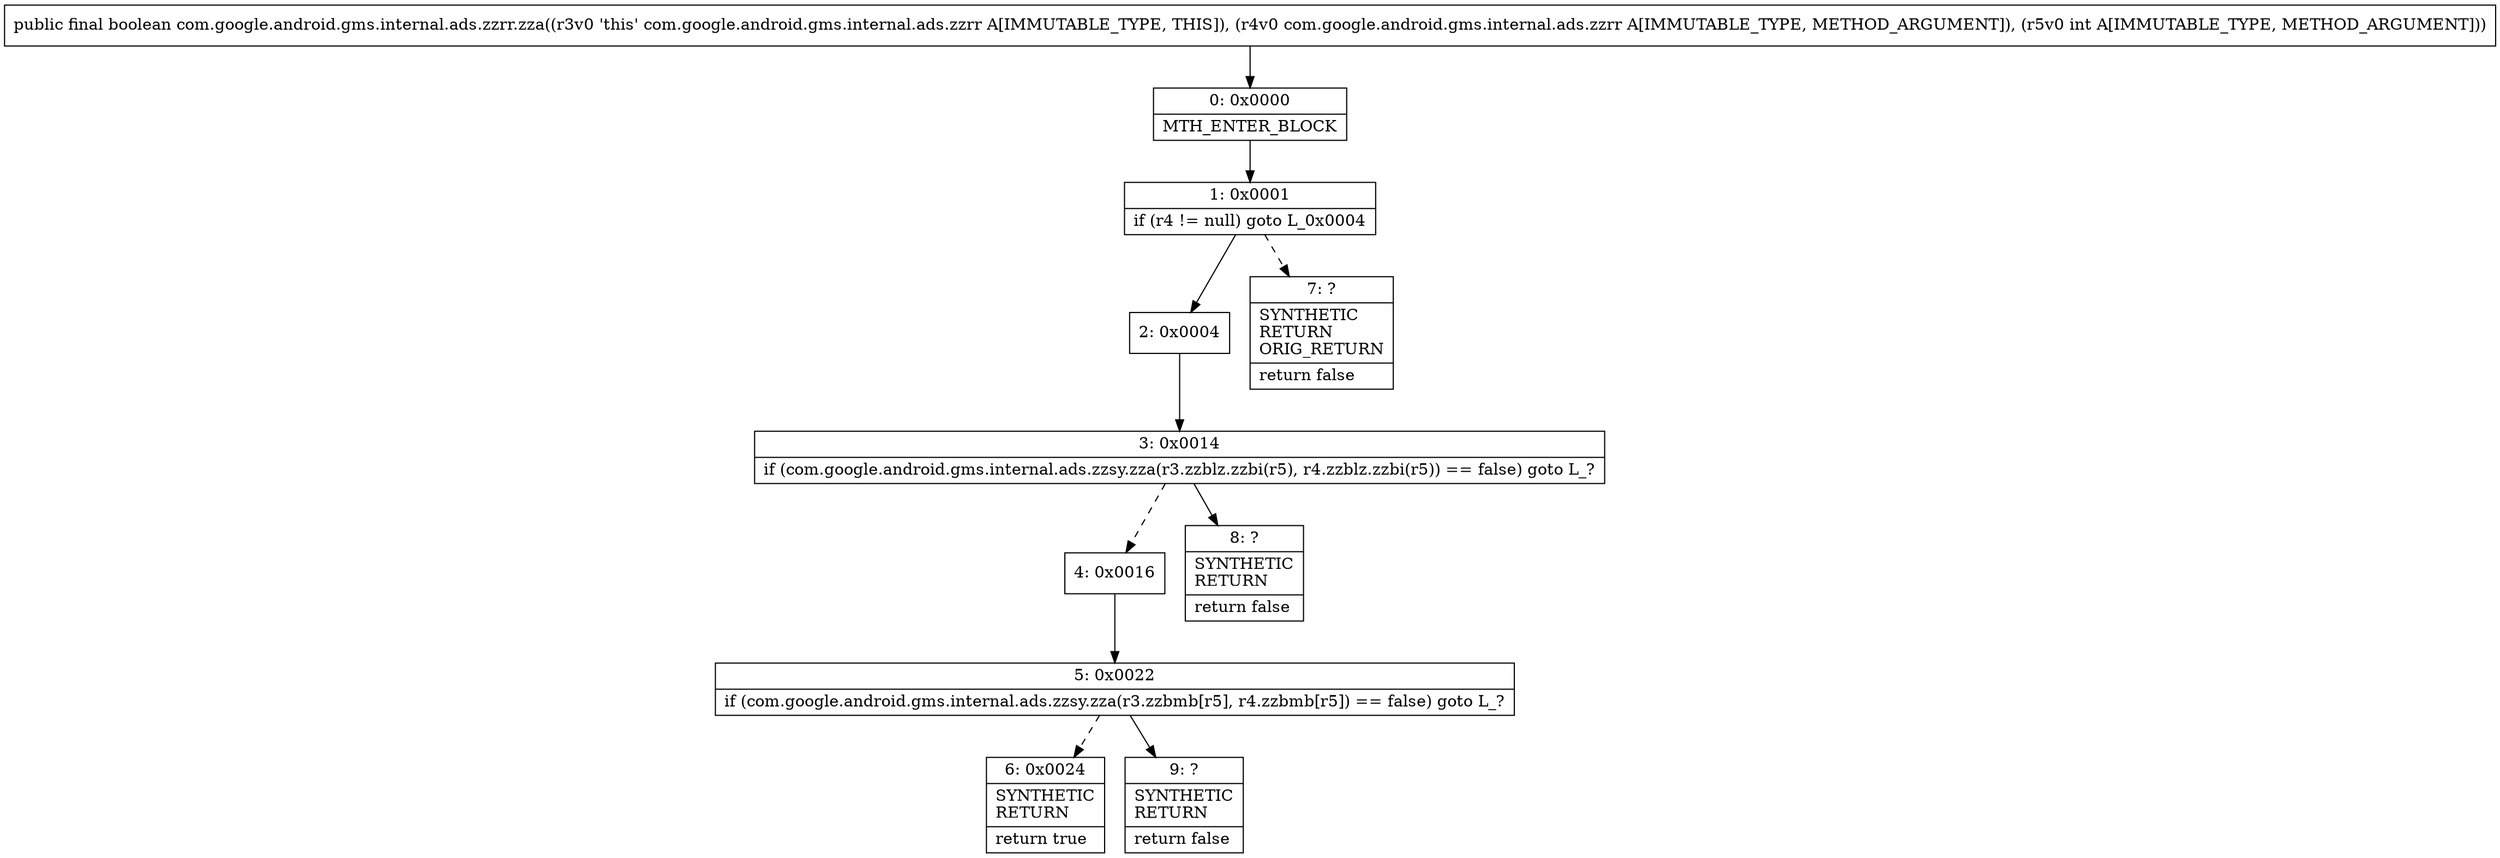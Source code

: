 digraph "CFG forcom.google.android.gms.internal.ads.zzrr.zza(Lcom\/google\/android\/gms\/internal\/ads\/zzrr;I)Z" {
Node_0 [shape=record,label="{0\:\ 0x0000|MTH_ENTER_BLOCK\l}"];
Node_1 [shape=record,label="{1\:\ 0x0001|if (r4 != null) goto L_0x0004\l}"];
Node_2 [shape=record,label="{2\:\ 0x0004}"];
Node_3 [shape=record,label="{3\:\ 0x0014|if (com.google.android.gms.internal.ads.zzsy.zza(r3.zzblz.zzbi(r5), r4.zzblz.zzbi(r5)) == false) goto L_?\l}"];
Node_4 [shape=record,label="{4\:\ 0x0016}"];
Node_5 [shape=record,label="{5\:\ 0x0022|if (com.google.android.gms.internal.ads.zzsy.zza(r3.zzbmb[r5], r4.zzbmb[r5]) == false) goto L_?\l}"];
Node_6 [shape=record,label="{6\:\ 0x0024|SYNTHETIC\lRETURN\l|return true\l}"];
Node_7 [shape=record,label="{7\:\ ?|SYNTHETIC\lRETURN\lORIG_RETURN\l|return false\l}"];
Node_8 [shape=record,label="{8\:\ ?|SYNTHETIC\lRETURN\l|return false\l}"];
Node_9 [shape=record,label="{9\:\ ?|SYNTHETIC\lRETURN\l|return false\l}"];
MethodNode[shape=record,label="{public final boolean com.google.android.gms.internal.ads.zzrr.zza((r3v0 'this' com.google.android.gms.internal.ads.zzrr A[IMMUTABLE_TYPE, THIS]), (r4v0 com.google.android.gms.internal.ads.zzrr A[IMMUTABLE_TYPE, METHOD_ARGUMENT]), (r5v0 int A[IMMUTABLE_TYPE, METHOD_ARGUMENT])) }"];
MethodNode -> Node_0;
Node_0 -> Node_1;
Node_1 -> Node_2;
Node_1 -> Node_7[style=dashed];
Node_2 -> Node_3;
Node_3 -> Node_4[style=dashed];
Node_3 -> Node_8;
Node_4 -> Node_5;
Node_5 -> Node_6[style=dashed];
Node_5 -> Node_9;
}

